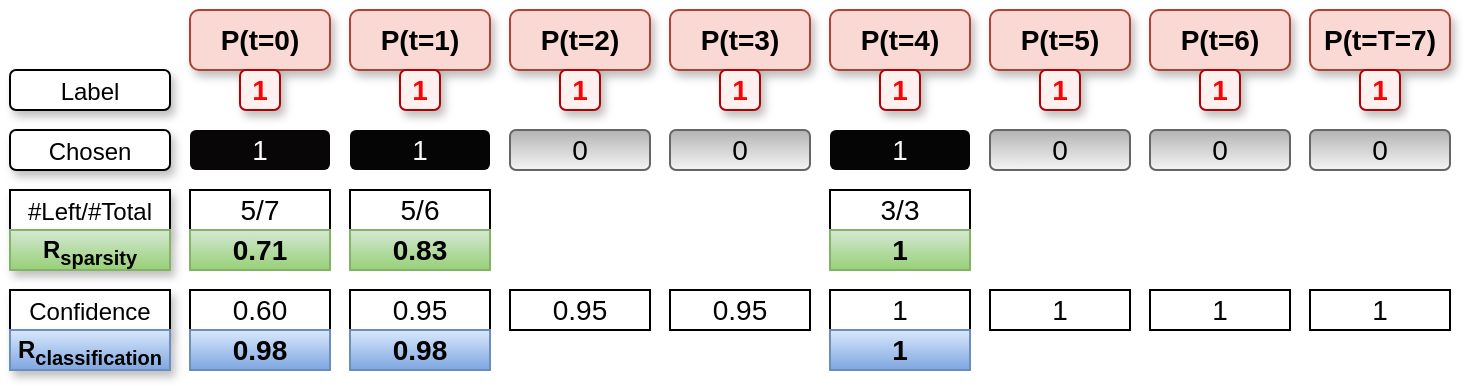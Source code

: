 <mxfile version="12.6.1" type="device"><diagram id="XeFRQzrSgNWgV1rw7Th0" name="Page-1"><mxGraphModel dx="978" dy="629" grid="1" gridSize="10" guides="1" tooltips="1" connect="1" arrows="1" fold="1" page="1" pageScale="1" pageWidth="850" pageHeight="1100" math="0" shadow="0"><root><mxCell id="0"/><mxCell id="1" parent="0"/><mxCell id="bH2fDCCWMVYJde72GMnV-1" value="P(t=0)" style="rounded=1;whiteSpace=wrap;html=1;fillColor=#fad9d5;strokeColor=#ae4132;fontStyle=1;fontSize=14;shadow=1;" vertex="1" parent="1"><mxGeometry x="110" y="200" width="70" height="30" as="geometry"/></mxCell><mxCell id="bH2fDCCWMVYJde72GMnV-2" value="P(t=1)" style="rounded=1;whiteSpace=wrap;html=1;fillColor=#fad9d5;strokeColor=#ae4132;fontSize=14;fontStyle=1;shadow=1;" vertex="1" parent="1"><mxGeometry x="190" y="200" width="70" height="30" as="geometry"/></mxCell><mxCell id="bH2fDCCWMVYJde72GMnV-3" value="P(t=2)" style="rounded=1;whiteSpace=wrap;html=1;fillColor=#fad9d5;strokeColor=#ae4132;fontSize=14;fontStyle=1;shadow=1;" vertex="1" parent="1"><mxGeometry x="270" y="200" width="70" height="30" as="geometry"/></mxCell><mxCell id="bH2fDCCWMVYJde72GMnV-4" value="P(t=3)" style="rounded=1;whiteSpace=wrap;html=1;fillColor=#fad9d5;strokeColor=#ae4132;fontSize=14;fontStyle=1;shadow=1;" vertex="1" parent="1"><mxGeometry x="350" y="200" width="70" height="30" as="geometry"/></mxCell><mxCell id="bH2fDCCWMVYJde72GMnV-5" value="P(t=4)" style="rounded=1;whiteSpace=wrap;html=1;fillColor=#fad9d5;strokeColor=#ae4132;fontSize=14;fontStyle=1;shadow=1;" vertex="1" parent="1"><mxGeometry x="430" y="200" width="70" height="30" as="geometry"/></mxCell><mxCell id="bH2fDCCWMVYJde72GMnV-6" value="P(t=5)" style="rounded=1;whiteSpace=wrap;html=1;fillColor=#fad9d5;strokeColor=#ae4132;fontSize=14;fontStyle=1;shadow=1;" vertex="1" parent="1"><mxGeometry x="510" y="200" width="70" height="30" as="geometry"/></mxCell><mxCell id="bH2fDCCWMVYJde72GMnV-7" value="P(t=6)" style="rounded=1;whiteSpace=wrap;html=1;fillColor=#fad9d5;strokeColor=#ae4132;fontSize=14;fontStyle=1;shadow=1;" vertex="1" parent="1"><mxGeometry x="590" y="200" width="70" height="30" as="geometry"/></mxCell><mxCell id="bH2fDCCWMVYJde72GMnV-8" value="P(t=T=7)" style="rounded=1;whiteSpace=wrap;html=1;fillColor=#fad9d5;strokeColor=#ae4132;fontSize=14;fontStyle=1;shadow=1;" vertex="1" parent="1"><mxGeometry x="670" y="200" width="70" height="30" as="geometry"/></mxCell><mxCell id="bH2fDCCWMVYJde72GMnV-209" value="1" style="rounded=1;whiteSpace=wrap;html=1;fontSize=14;gradientColor=none;fillColor=#080606;strokeColor=none;fontColor=#FFFFFF;" vertex="1" parent="1"><mxGeometry x="110" y="260" width="70" height="20" as="geometry"/></mxCell><mxCell id="bH2fDCCWMVYJde72GMnV-211" value="0.60" style="rounded=0;whiteSpace=wrap;html=1;fontSize=14;" vertex="1" parent="1"><mxGeometry x="110" y="340" width="70" height="20" as="geometry"/></mxCell><mxCell id="bH2fDCCWMVYJde72GMnV-212" value="&lt;b&gt;0.98&lt;/b&gt;" style="rounded=0;whiteSpace=wrap;html=1;fontSize=14;fillColor=#dae8fc;strokeColor=#6c8ebf;gradientColor=#7ea6e0;" vertex="1" parent="1"><mxGeometry x="110" y="360" width="70" height="20" as="geometry"/></mxCell><mxCell id="bH2fDCCWMVYJde72GMnV-213" value="5/7" style="rounded=0;whiteSpace=wrap;html=1;fontSize=14;shadow=0;comic=0;glass=0;" vertex="1" parent="1"><mxGeometry x="110" y="290" width="70" height="20" as="geometry"/></mxCell><mxCell id="bH2fDCCWMVYJde72GMnV-214" value="&lt;b&gt;0.71&lt;/b&gt;" style="rounded=0;whiteSpace=wrap;html=1;fontSize=14;gradientColor=#97d077;fillColor=#d5e8d4;strokeColor=#82b366;gradientDirection=south;shadow=0;comic=0;glass=0;" vertex="1" parent="1"><mxGeometry x="110" y="310" width="70" height="20" as="geometry"/></mxCell><mxCell id="bH2fDCCWMVYJde72GMnV-215" value="&lt;font style=&quot;font-size: 12px&quot;&gt;Chosen&lt;/font&gt;" style="rounded=1;whiteSpace=wrap;html=1;fontSize=14;shadow=1;" vertex="1" parent="1"><mxGeometry x="20" y="260" width="80" height="20" as="geometry"/></mxCell><mxCell id="bH2fDCCWMVYJde72GMnV-217" value="&lt;font style=&quot;font-size: 12px&quot;&gt;Confidence&lt;/font&gt;" style="rounded=0;whiteSpace=wrap;html=1;fontSize=14;shadow=1;" vertex="1" parent="1"><mxGeometry x="20" y="340" width="80" height="20" as="geometry"/></mxCell><mxCell id="bH2fDCCWMVYJde72GMnV-218" value="&lt;b&gt;&lt;font style=&quot;font-size: 12px&quot;&gt;R&lt;sub&gt;classification&lt;/sub&gt;&lt;/font&gt;&lt;/b&gt;" style="rounded=0;whiteSpace=wrap;html=1;fontSize=14;gradientColor=#7ea6e0;fillColor=#dae8fc;strokeColor=#6c8ebf;shadow=1;" vertex="1" parent="1"><mxGeometry x="20" y="360" width="80" height="20" as="geometry"/></mxCell><mxCell id="bH2fDCCWMVYJde72GMnV-219" value="&lt;font style=&quot;font-size: 12px&quot;&gt;#Left/#Total&lt;/font&gt;" style="rounded=0;whiteSpace=wrap;html=1;fontSize=14;shadow=1;" vertex="1" parent="1"><mxGeometry x="20" y="290" width="80" height="20" as="geometry"/></mxCell><mxCell id="bH2fDCCWMVYJde72GMnV-220" value="&lt;b&gt;&lt;font style=&quot;font-size: 12px&quot;&gt;R&lt;sub&gt;sparsity&lt;/sub&gt;&lt;/font&gt;&lt;/b&gt;" style="rounded=0;whiteSpace=wrap;html=1;fontSize=14;gradientColor=#97d077;fillColor=#d5e8d4;strokeColor=#82b366;shadow=1;" vertex="1" parent="1"><mxGeometry x="20" y="310" width="80" height="20" as="geometry"/></mxCell><mxCell id="bH2fDCCWMVYJde72GMnV-221" value="1" style="rounded=1;whiteSpace=wrap;html=1;fontSize=14;gradientColor=none;fillColor=#050505;strokeColor=none;fontColor=#F7F7F7;" vertex="1" parent="1"><mxGeometry x="190" y="260" width="70" height="20" as="geometry"/></mxCell><mxCell id="bH2fDCCWMVYJde72GMnV-223" value="0.95" style="rounded=0;whiteSpace=wrap;html=1;fontSize=14;" vertex="1" parent="1"><mxGeometry x="190" y="340" width="70" height="20" as="geometry"/></mxCell><mxCell id="bH2fDCCWMVYJde72GMnV-224" value="&lt;b&gt;0.98&lt;/b&gt;" style="rounded=0;whiteSpace=wrap;html=1;fontSize=14;gradientColor=#7ea6e0;fillColor=#dae8fc;strokeColor=#6c8ebf;" vertex="1" parent="1"><mxGeometry x="190" y="360" width="70" height="20" as="geometry"/></mxCell><mxCell id="bH2fDCCWMVYJde72GMnV-225" value="5/6" style="rounded=0;whiteSpace=wrap;html=1;fontSize=14;" vertex="1" parent="1"><mxGeometry x="190" y="290" width="70" height="20" as="geometry"/></mxCell><mxCell id="bH2fDCCWMVYJde72GMnV-226" value="&lt;b&gt;0.83&lt;/b&gt;" style="rounded=0;whiteSpace=wrap;html=1;fontSize=14;gradientColor=#97d077;fillColor=#d5e8d4;strokeColor=#82b366;gradientDirection=south;" vertex="1" parent="1"><mxGeometry x="190" y="310" width="70" height="20" as="geometry"/></mxCell><mxCell id="bH2fDCCWMVYJde72GMnV-227" value="0" style="rounded=1;whiteSpace=wrap;html=1;fontSize=14;gradientColor=#b3b3b3;fillColor=#f5f5f5;strokeColor=#666666;gradientDirection=north;" vertex="1" parent="1"><mxGeometry x="270" y="260" width="70" height="20" as="geometry"/></mxCell><mxCell id="bH2fDCCWMVYJde72GMnV-229" value="0.95" style="rounded=0;whiteSpace=wrap;html=1;fontSize=14;" vertex="1" parent="1"><mxGeometry x="270" y="340" width="70" height="20" as="geometry"/></mxCell><mxCell id="bH2fDCCWMVYJde72GMnV-233" value="0" style="rounded=1;whiteSpace=wrap;html=1;fontSize=14;gradientColor=#b3b3b3;fillColor=#f5f5f5;strokeColor=#666666;gradientDirection=north;" vertex="1" parent="1"><mxGeometry x="350" y="260" width="70" height="20" as="geometry"/></mxCell><mxCell id="bH2fDCCWMVYJde72GMnV-235" value="0.95" style="rounded=0;whiteSpace=wrap;html=1;fontSize=14;" vertex="1" parent="1"><mxGeometry x="350" y="340" width="70" height="20" as="geometry"/></mxCell><mxCell id="bH2fDCCWMVYJde72GMnV-239" value="1" style="rounded=1;whiteSpace=wrap;html=1;fontSize=14;gradientColor=none;fillColor=#050505;strokeColor=none;fontColor=#F7F7F7;" vertex="1" parent="1"><mxGeometry x="430" y="260" width="70" height="20" as="geometry"/></mxCell><mxCell id="bH2fDCCWMVYJde72GMnV-241" value="1" style="rounded=0;whiteSpace=wrap;html=1;fontSize=14;" vertex="1" parent="1"><mxGeometry x="430" y="340" width="70" height="20" as="geometry"/></mxCell><mxCell id="bH2fDCCWMVYJde72GMnV-242" value="&lt;b&gt;1&lt;/b&gt;" style="rounded=0;whiteSpace=wrap;html=1;fontSize=14;gradientColor=#7ea6e0;fillColor=#dae8fc;strokeColor=#6c8ebf;" vertex="1" parent="1"><mxGeometry x="430" y="360" width="70" height="20" as="geometry"/></mxCell><mxCell id="bH2fDCCWMVYJde72GMnV-243" value="3/3" style="rounded=0;whiteSpace=wrap;html=1;fontSize=14;" vertex="1" parent="1"><mxGeometry x="430" y="290" width="70" height="20" as="geometry"/></mxCell><mxCell id="bH2fDCCWMVYJde72GMnV-244" value="&lt;b&gt;1&lt;/b&gt;" style="rounded=0;whiteSpace=wrap;html=1;fontSize=14;gradientColor=#97d077;fillColor=#d5e8d4;strokeColor=#82b366;gradientDirection=south;" vertex="1" parent="1"><mxGeometry x="430" y="310" width="70" height="20" as="geometry"/></mxCell><mxCell id="bH2fDCCWMVYJde72GMnV-245" value="0" style="rounded=1;whiteSpace=wrap;html=1;fontSize=14;gradientColor=#b3b3b3;fillColor=#f5f5f5;strokeColor=#666666;gradientDirection=north;" vertex="1" parent="1"><mxGeometry x="510" y="260" width="70" height="20" as="geometry"/></mxCell><mxCell id="bH2fDCCWMVYJde72GMnV-247" value="1" style="rounded=0;whiteSpace=wrap;html=1;fontSize=14;" vertex="1" parent="1"><mxGeometry x="510" y="340" width="70" height="20" as="geometry"/></mxCell><mxCell id="bH2fDCCWMVYJde72GMnV-251" value="0" style="rounded=1;whiteSpace=wrap;html=1;fontSize=14;gradientColor=#b3b3b3;fillColor=#f5f5f5;strokeColor=#666666;gradientDirection=north;" vertex="1" parent="1"><mxGeometry x="590" y="260" width="70" height="20" as="geometry"/></mxCell><mxCell id="bH2fDCCWMVYJde72GMnV-253" value="1" style="rounded=0;whiteSpace=wrap;html=1;fontSize=14;" vertex="1" parent="1"><mxGeometry x="590" y="340" width="70" height="20" as="geometry"/></mxCell><mxCell id="bH2fDCCWMVYJde72GMnV-257" value="0" style="rounded=1;whiteSpace=wrap;html=1;fontSize=14;gradientColor=#b3b3b3;fillColor=#f5f5f5;strokeColor=#666666;gradientDirection=north;" vertex="1" parent="1"><mxGeometry x="670" y="260" width="70" height="20" as="geometry"/></mxCell><mxCell id="bH2fDCCWMVYJde72GMnV-259" value="1" style="rounded=0;whiteSpace=wrap;html=1;fontSize=14;" vertex="1" parent="1"><mxGeometry x="670" y="340" width="70" height="20" as="geometry"/></mxCell><mxCell id="bH2fDCCWMVYJde72GMnV-269" value="1" style="rounded=1;whiteSpace=wrap;html=1;fontSize=14;fillColor=#FFF0F0;strokeColor=#B20000;fontColor=#FF0000;fontStyle=1;shadow=1;" vertex="1" parent="1"><mxGeometry x="135" y="230" width="20" height="20" as="geometry"/></mxCell><mxCell id="bH2fDCCWMVYJde72GMnV-270" value="&lt;font style=&quot;font-size: 12px&quot;&gt;Label&lt;/font&gt;" style="rounded=1;whiteSpace=wrap;html=1;fontSize=14;glass=0;comic=0;shadow=1;" vertex="1" parent="1"><mxGeometry x="20" y="230" width="80" height="20" as="geometry"/></mxCell><mxCell id="bH2fDCCWMVYJde72GMnV-279" value="1" style="rounded=1;whiteSpace=wrap;html=1;fontSize=14;fillColor=#FFF0F0;strokeColor=#B20000;fontColor=#FF0000;fontStyle=1;shadow=1;" vertex="1" parent="1"><mxGeometry x="215" y="230" width="20" height="20" as="geometry"/></mxCell><mxCell id="bH2fDCCWMVYJde72GMnV-280" value="1" style="rounded=1;whiteSpace=wrap;html=1;fontSize=14;fillColor=#FFF0F0;strokeColor=#B20000;fontColor=#FF0000;fontStyle=1;shadow=1;" vertex="1" parent="1"><mxGeometry x="295" y="230" width="20" height="20" as="geometry"/></mxCell><mxCell id="bH2fDCCWMVYJde72GMnV-281" value="1" style="rounded=1;whiteSpace=wrap;html=1;fontSize=14;fillColor=#FFF0F0;strokeColor=#B20000;fontColor=#FF0000;fontStyle=1;shadow=1;" vertex="1" parent="1"><mxGeometry x="375" y="230" width="20" height="20" as="geometry"/></mxCell><mxCell id="bH2fDCCWMVYJde72GMnV-282" value="1" style="rounded=1;whiteSpace=wrap;html=1;fontSize=14;fillColor=#FFF0F0;strokeColor=#B20000;fontColor=#FF0000;fontStyle=1;shadow=1;" vertex="1" parent="1"><mxGeometry x="455" y="230" width="20" height="20" as="geometry"/></mxCell><mxCell id="bH2fDCCWMVYJde72GMnV-283" value="1" style="rounded=1;whiteSpace=wrap;html=1;fontSize=14;fillColor=#FFF0F0;strokeColor=#B20000;fontColor=#FF0000;fontStyle=1;shadow=1;" vertex="1" parent="1"><mxGeometry x="535" y="230" width="20" height="20" as="geometry"/></mxCell><mxCell id="bH2fDCCWMVYJde72GMnV-284" value="1" style="rounded=1;whiteSpace=wrap;html=1;fontSize=14;fillColor=#FFF0F0;strokeColor=#B20000;fontColor=#FF0000;fontStyle=1;shadow=1;" vertex="1" parent="1"><mxGeometry x="615" y="230" width="20" height="20" as="geometry"/></mxCell><mxCell id="bH2fDCCWMVYJde72GMnV-285" value="1" style="rounded=1;whiteSpace=wrap;html=1;fontSize=14;fillColor=#FFF0F0;strokeColor=#B20000;fontColor=#FF0000;fontStyle=1;shadow=1;" vertex="1" parent="1"><mxGeometry x="695" y="230" width="20" height="20" as="geometry"/></mxCell></root></mxGraphModel></diagram></mxfile>